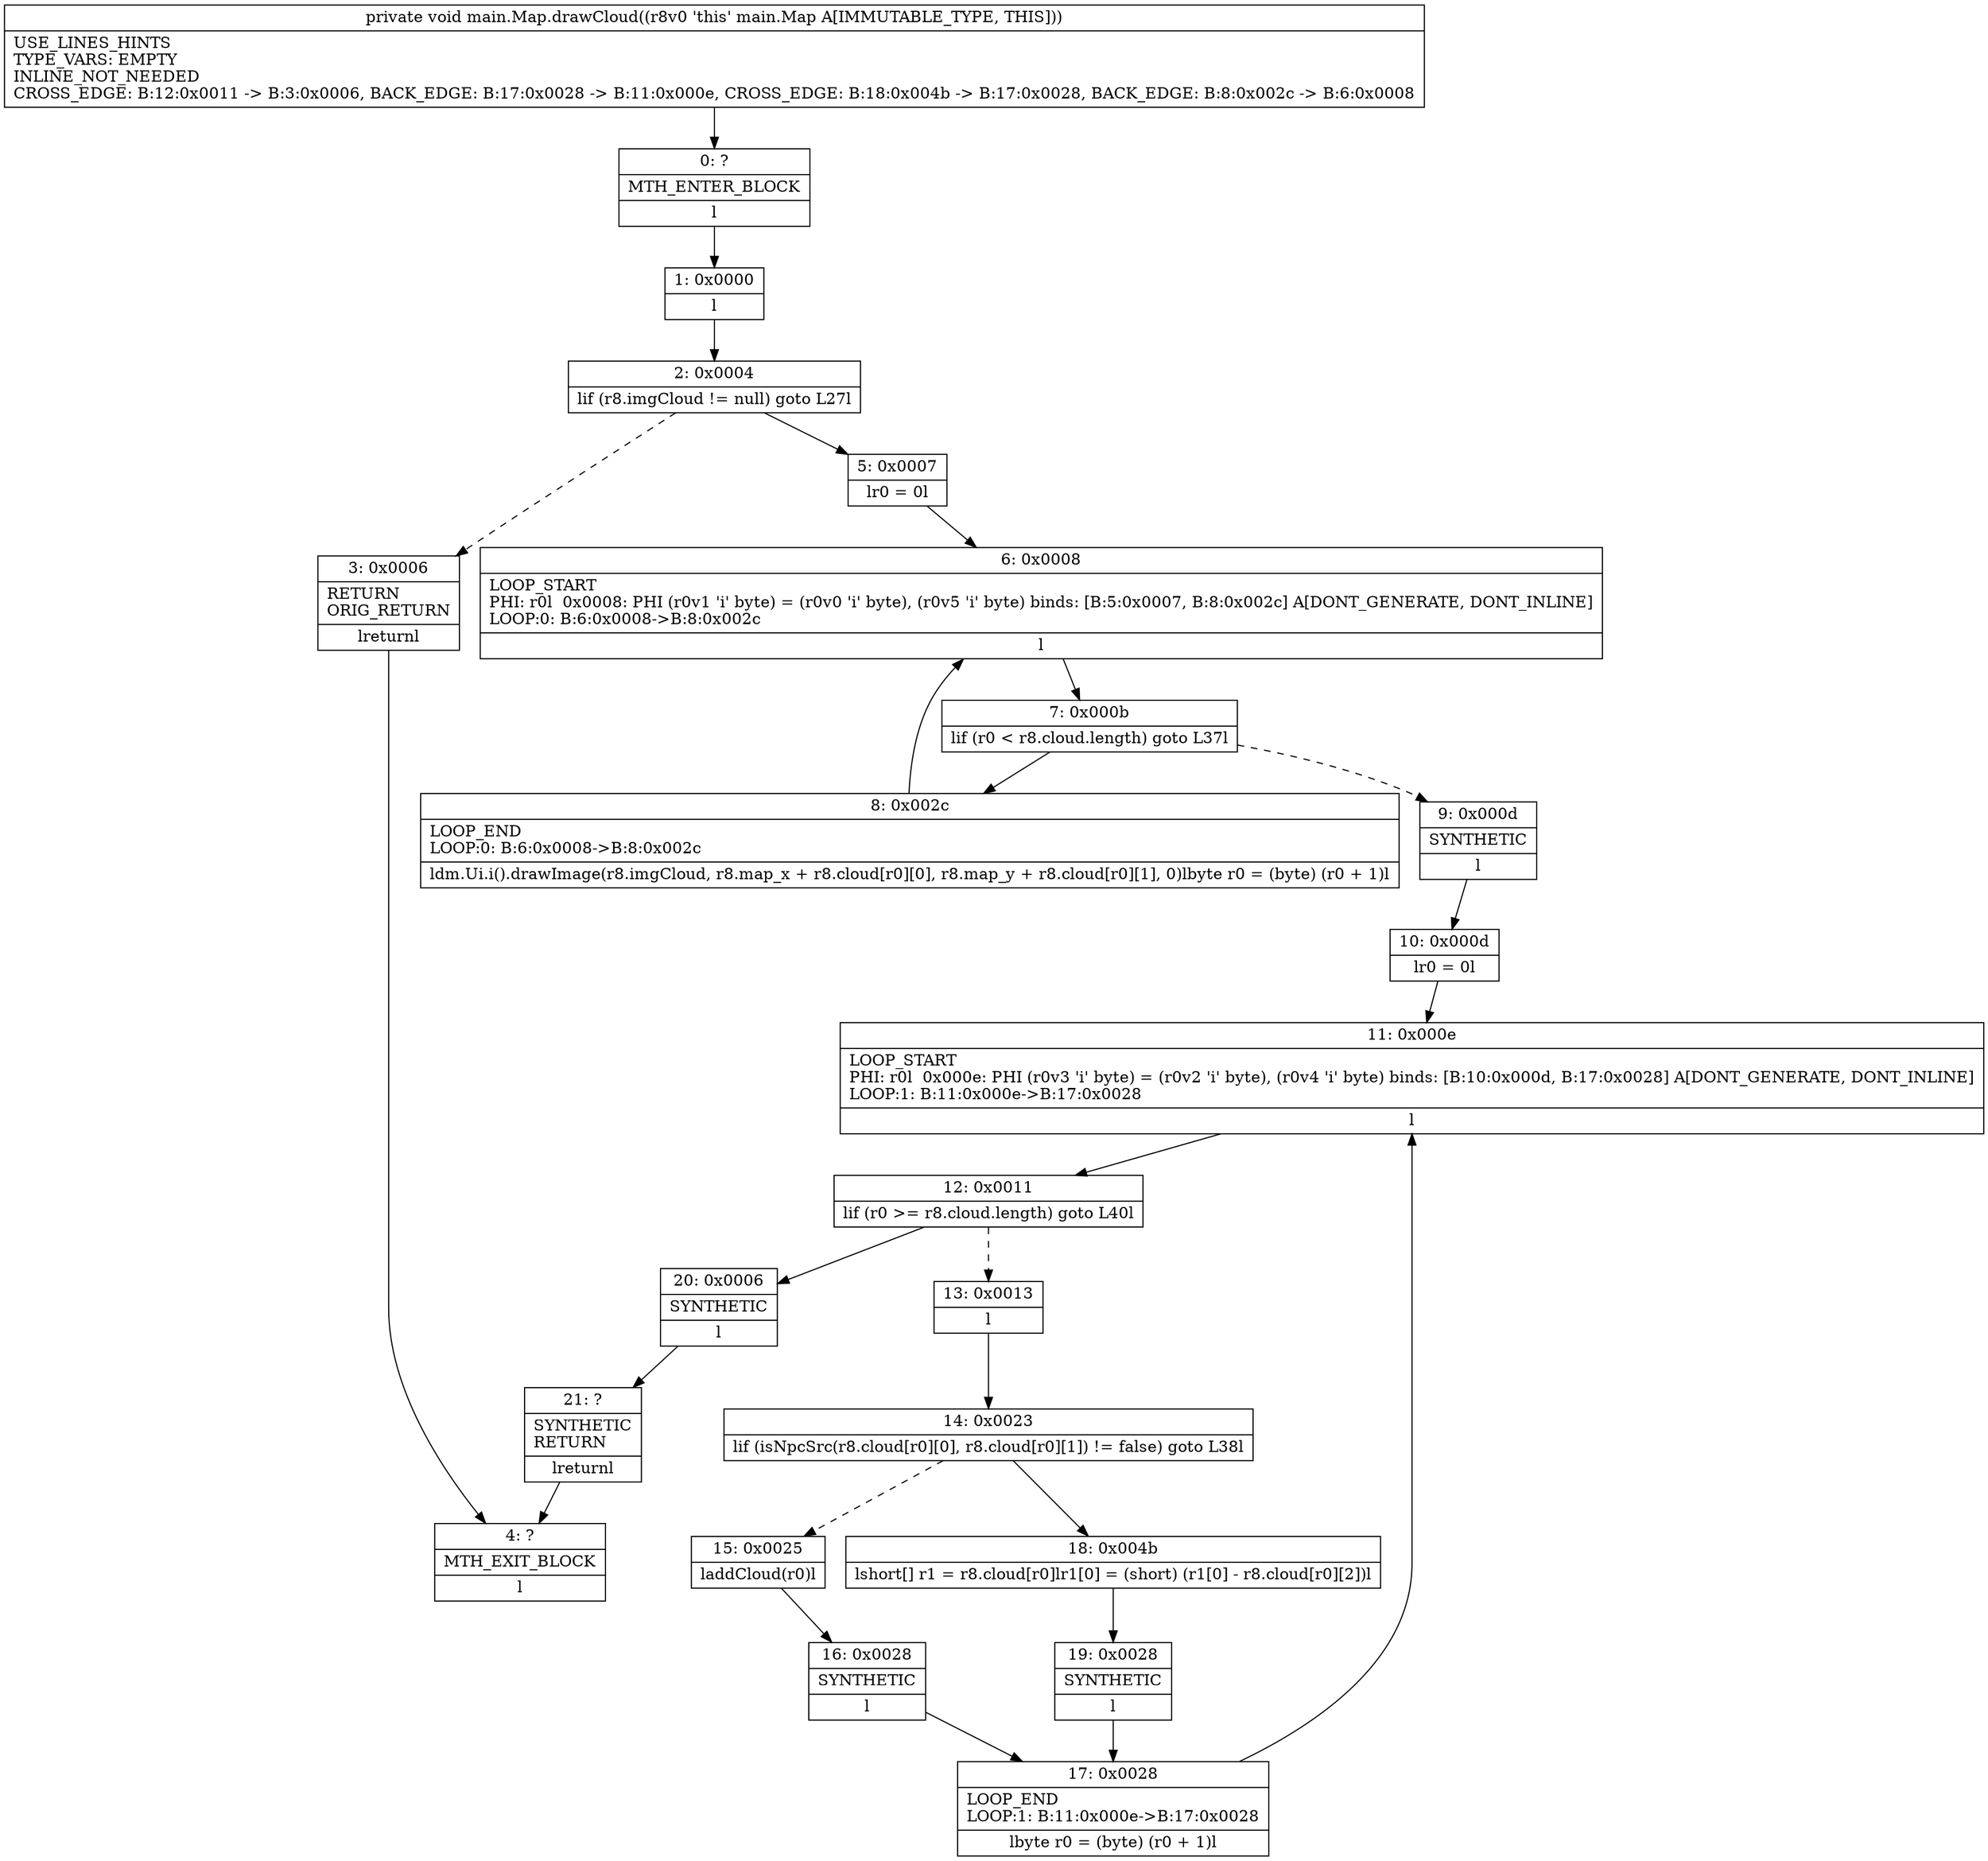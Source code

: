 digraph "CFG formain.Map.drawCloud()V" {
Node_0 [shape=record,label="{0\:\ ?|MTH_ENTER_BLOCK\l|l}"];
Node_1 [shape=record,label="{1\:\ 0x0000|l}"];
Node_2 [shape=record,label="{2\:\ 0x0004|lif (r8.imgCloud != null) goto L27l}"];
Node_3 [shape=record,label="{3\:\ 0x0006|RETURN\lORIG_RETURN\l|lreturnl}"];
Node_4 [shape=record,label="{4\:\ ?|MTH_EXIT_BLOCK\l|l}"];
Node_5 [shape=record,label="{5\:\ 0x0007|lr0 = 0l}"];
Node_6 [shape=record,label="{6\:\ 0x0008|LOOP_START\lPHI: r0l  0x0008: PHI (r0v1 'i' byte) = (r0v0 'i' byte), (r0v5 'i' byte) binds: [B:5:0x0007, B:8:0x002c] A[DONT_GENERATE, DONT_INLINE]\lLOOP:0: B:6:0x0008\-\>B:8:0x002c\l|l}"];
Node_7 [shape=record,label="{7\:\ 0x000b|lif (r0 \< r8.cloud.length) goto L37l}"];
Node_8 [shape=record,label="{8\:\ 0x002c|LOOP_END\lLOOP:0: B:6:0x0008\-\>B:8:0x002c\l|ldm.Ui.i().drawImage(r8.imgCloud, r8.map_x + r8.cloud[r0][0], r8.map_y + r8.cloud[r0][1], 0)lbyte r0 = (byte) (r0 + 1)l}"];
Node_9 [shape=record,label="{9\:\ 0x000d|SYNTHETIC\l|l}"];
Node_10 [shape=record,label="{10\:\ 0x000d|lr0 = 0l}"];
Node_11 [shape=record,label="{11\:\ 0x000e|LOOP_START\lPHI: r0l  0x000e: PHI (r0v3 'i' byte) = (r0v2 'i' byte), (r0v4 'i' byte) binds: [B:10:0x000d, B:17:0x0028] A[DONT_GENERATE, DONT_INLINE]\lLOOP:1: B:11:0x000e\-\>B:17:0x0028\l|l}"];
Node_12 [shape=record,label="{12\:\ 0x0011|lif (r0 \>= r8.cloud.length) goto L40l}"];
Node_13 [shape=record,label="{13\:\ 0x0013|l}"];
Node_14 [shape=record,label="{14\:\ 0x0023|lif (isNpcSrc(r8.cloud[r0][0], r8.cloud[r0][1]) != false) goto L38l}"];
Node_15 [shape=record,label="{15\:\ 0x0025|laddCloud(r0)l}"];
Node_16 [shape=record,label="{16\:\ 0x0028|SYNTHETIC\l|l}"];
Node_17 [shape=record,label="{17\:\ 0x0028|LOOP_END\lLOOP:1: B:11:0x000e\-\>B:17:0x0028\l|lbyte r0 = (byte) (r0 + 1)l}"];
Node_18 [shape=record,label="{18\:\ 0x004b|lshort[] r1 = r8.cloud[r0]lr1[0] = (short) (r1[0] \- r8.cloud[r0][2])l}"];
Node_19 [shape=record,label="{19\:\ 0x0028|SYNTHETIC\l|l}"];
Node_20 [shape=record,label="{20\:\ 0x0006|SYNTHETIC\l|l}"];
Node_21 [shape=record,label="{21\:\ ?|SYNTHETIC\lRETURN\l|lreturnl}"];
MethodNode[shape=record,label="{private void main.Map.drawCloud((r8v0 'this' main.Map A[IMMUTABLE_TYPE, THIS]))  | USE_LINES_HINTS\lTYPE_VARS: EMPTY\lINLINE_NOT_NEEDED\lCROSS_EDGE: B:12:0x0011 \-\> B:3:0x0006, BACK_EDGE: B:17:0x0028 \-\> B:11:0x000e, CROSS_EDGE: B:18:0x004b \-\> B:17:0x0028, BACK_EDGE: B:8:0x002c \-\> B:6:0x0008\l}"];
MethodNode -> Node_0;
Node_0 -> Node_1;
Node_1 -> Node_2;
Node_2 -> Node_3[style=dashed];
Node_2 -> Node_5;
Node_3 -> Node_4;
Node_5 -> Node_6;
Node_6 -> Node_7;
Node_7 -> Node_8;
Node_7 -> Node_9[style=dashed];
Node_8 -> Node_6;
Node_9 -> Node_10;
Node_10 -> Node_11;
Node_11 -> Node_12;
Node_12 -> Node_13[style=dashed];
Node_12 -> Node_20;
Node_13 -> Node_14;
Node_14 -> Node_15[style=dashed];
Node_14 -> Node_18;
Node_15 -> Node_16;
Node_16 -> Node_17;
Node_17 -> Node_11;
Node_18 -> Node_19;
Node_19 -> Node_17;
Node_20 -> Node_21;
Node_21 -> Node_4;
}

